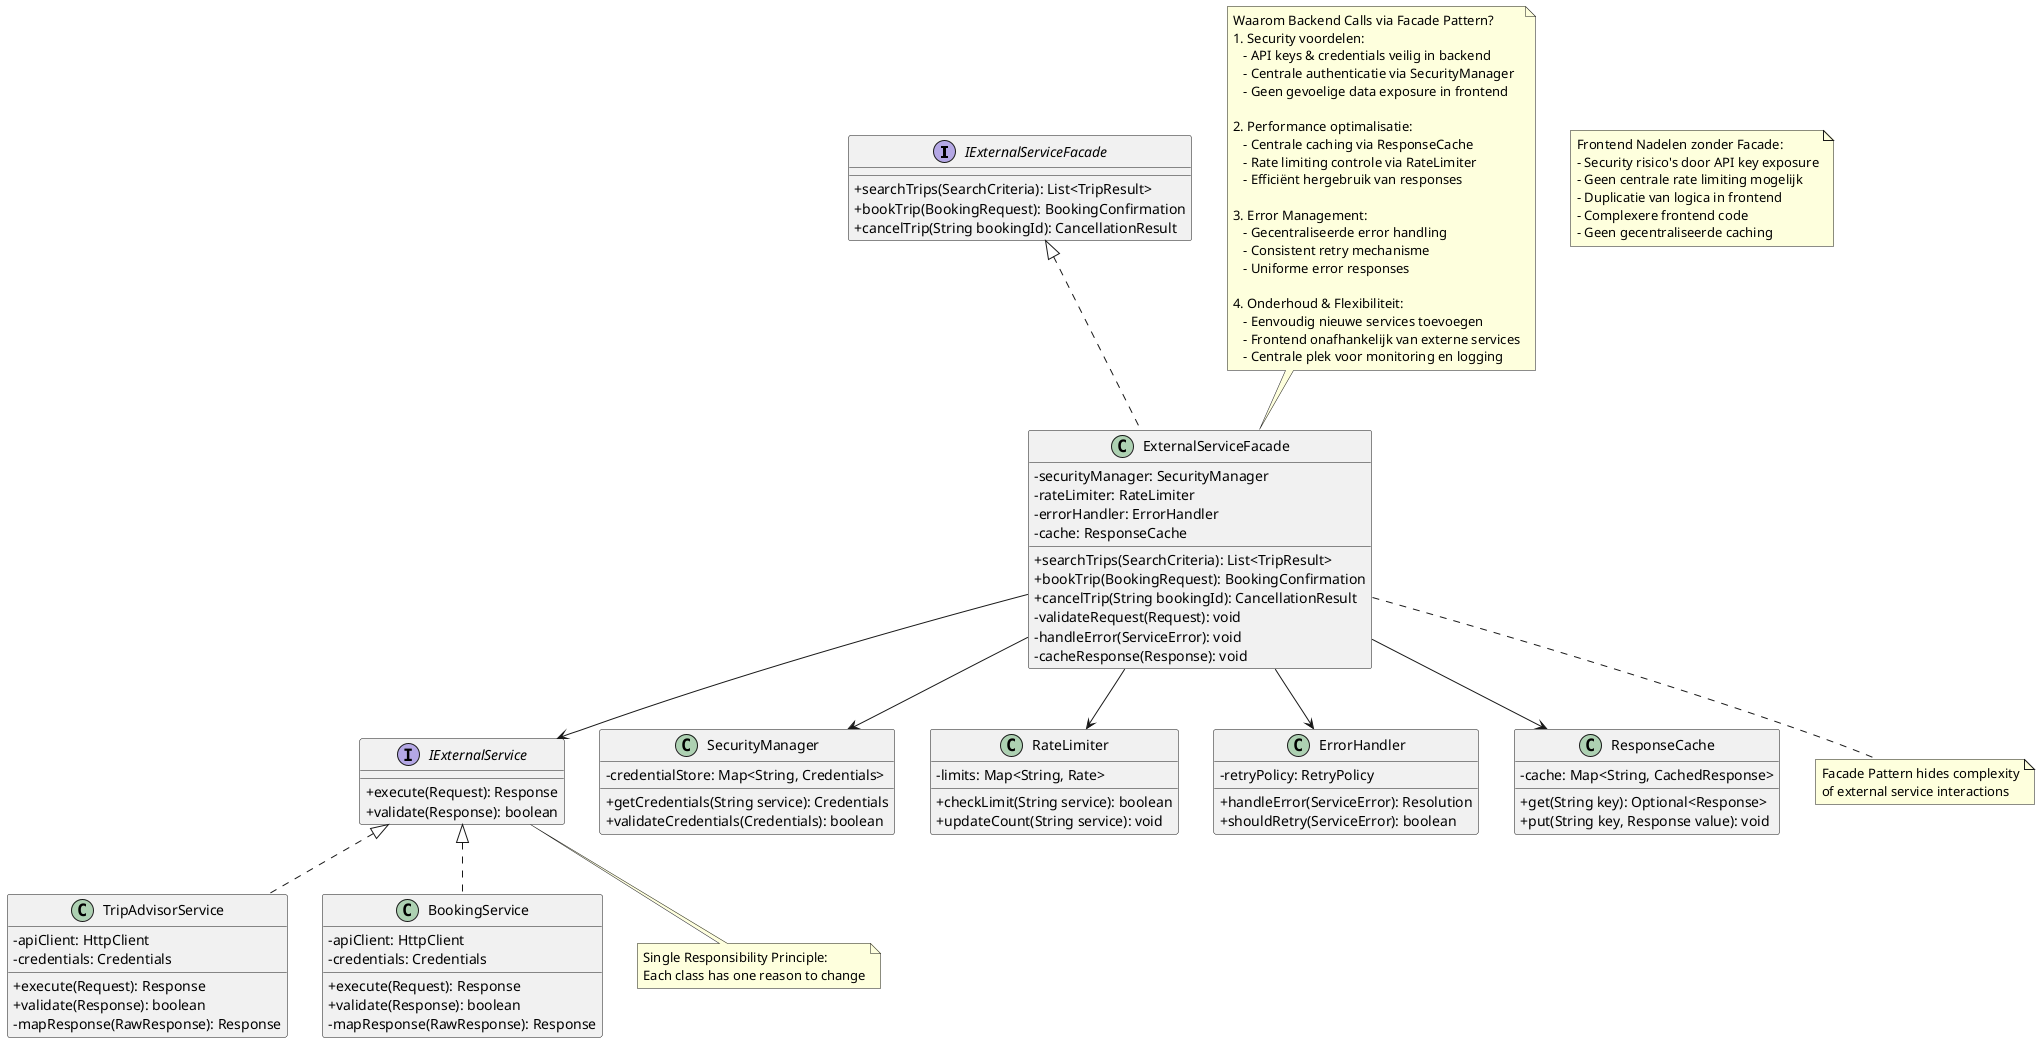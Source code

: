 @startuml
skinparam classAttributeIconSize 0

interface IExternalServiceFacade {
  + searchTrips(SearchCriteria): List<TripResult>
  + bookTrip(BookingRequest): BookingConfirmation
  + cancelTrip(String bookingId): CancellationResult
}

class ExternalServiceFacade {
  - securityManager: SecurityManager
  - rateLimiter: RateLimiter
  - errorHandler: ErrorHandler
  - cache: ResponseCache
  + searchTrips(SearchCriteria): List<TripResult>
  + bookTrip(BookingRequest): BookingConfirmation
  + cancelTrip(String bookingId): CancellationResult
  - validateRequest(Request): void
  - handleError(ServiceError): void
  - cacheResponse(Response): void
}

interface IExternalService {
  + execute(Request): Response
  + validate(Response): boolean
}

class TripAdvisorService {
  - apiClient: HttpClient
  - credentials: Credentials
  + execute(Request): Response
  + validate(Response): boolean
  - mapResponse(RawResponse): Response
}

class BookingService {
  - apiClient: HttpClient
  - credentials: Credentials
  + execute(Request): Response
  + validate(Response): boolean
  - mapResponse(RawResponse): Response
}

class SecurityManager {
  - credentialStore: Map<String, Credentials>
  + getCredentials(String service): Credentials
  + validateCredentials(Credentials): boolean
}

class RateLimiter {
  - limits: Map<String, Rate>
  + checkLimit(String service): boolean
  + updateCount(String service): void
}

class ErrorHandler {
  - retryPolicy: RetryPolicy
  + handleError(ServiceError): Resolution
  + shouldRetry(ServiceError): boolean
}

class ResponseCache {
  - cache: Map<String, CachedResponse>
  + get(String key): Optional<Response>
  + put(String key, Response value): void
}



IExternalServiceFacade <|.. ExternalServiceFacade
IExternalService <|.. TripAdvisorService
IExternalService <|.. BookingService

ExternalServiceFacade --> SecurityManager
ExternalServiceFacade --> RateLimiter
ExternalServiceFacade --> ErrorHandler
ExternalServiceFacade --> ResponseCache
ExternalServiceFacade --> IExternalService

note "Facade Pattern hides complexity\nof external service interactions" as N1
ExternalServiceFacade .. N1

note "Single Responsibility Principle:\nEach class has one reason to change" as N2
IExternalService .. N2

note "Waarom Backend Calls via Facade Pattern?\n\
1. Security voordelen:\n\
   - API keys & credentials veilig in backend\n\
   - Centrale authenticatie via SecurityManager\n\
   - Geen gevoelige data exposure in frontend\n\
\n\
2. Performance optimalisatie:\n\
   - Centrale caching via ResponseCache\n\
   - Rate limiting controle via RateLimiter\n\
   - Efficiënt hergebruik van responses\n\
\n\
3. Error Management:\n\
   - Gecentraliseerde error handling\n\
   - Consistent retry mechanisme\n\
   - Uniforme error responses\n\
\n\
4. Onderhoud & Flexibiliteit:\n\
   - Eenvoudig nieuwe services toevoegen\n\
   - Frontend onafhankelijk van externe services\n\
   - Centrale plek voor monitoring en logging" as N3
N3 .. ExternalServiceFacade

note "Frontend Nadelen zonder Facade:\n\
- Security risico's door API key exposure\n\
- Geen centrale rate limiting mogelijk\n\
- Duplicatie van logica in frontend\n\
- Complexere frontend code\n\
- Geen gecentraliseerde caching" as N4

@enduml 